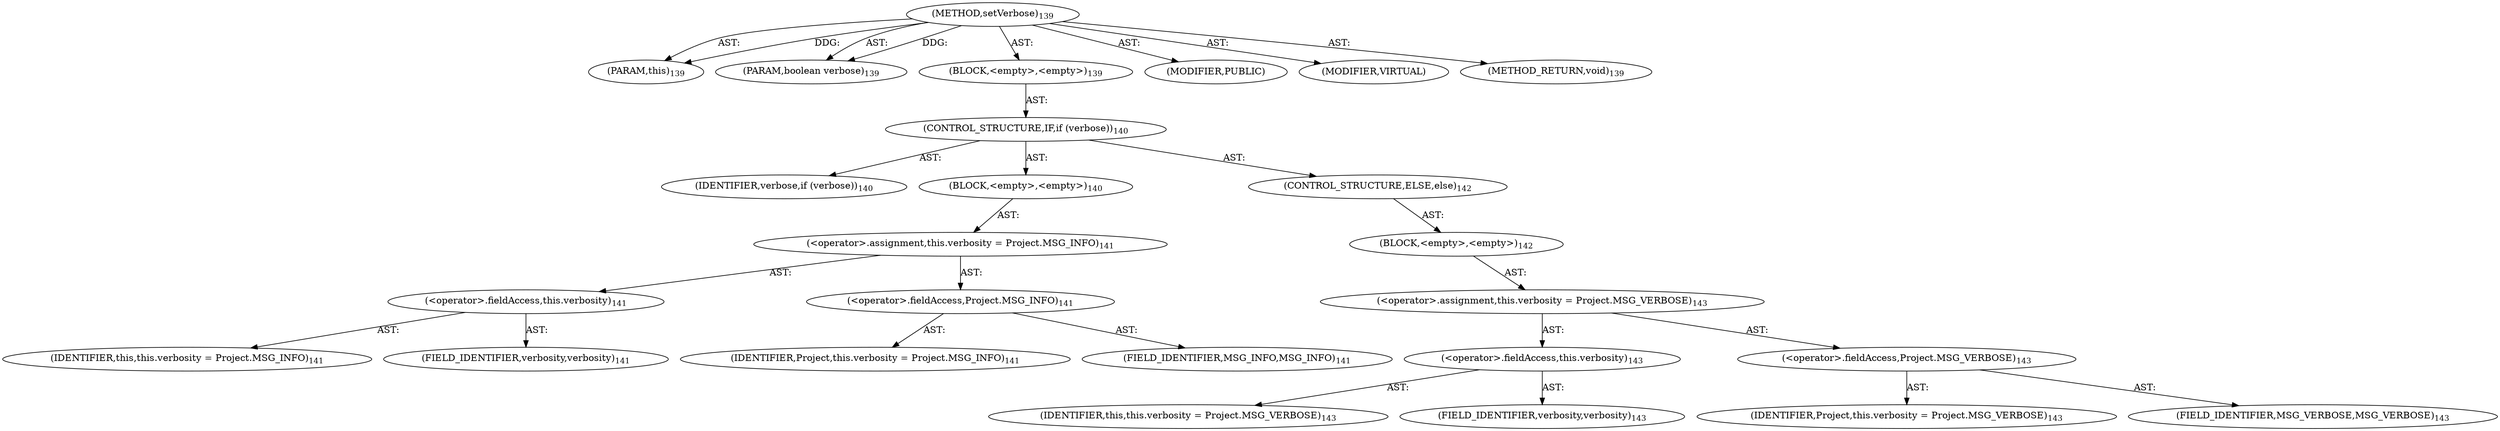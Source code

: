 digraph "setVerbose" {  
"111669149698" [label = <(METHOD,setVerbose)<SUB>139</SUB>> ]
"115964116994" [label = <(PARAM,this)<SUB>139</SUB>> ]
"115964117003" [label = <(PARAM,boolean verbose)<SUB>139</SUB>> ]
"25769803778" [label = <(BLOCK,&lt;empty&gt;,&lt;empty&gt;)<SUB>139</SUB>> ]
"47244640256" [label = <(CONTROL_STRUCTURE,IF,if (verbose))<SUB>140</SUB>> ]
"68719476776" [label = <(IDENTIFIER,verbose,if (verbose))<SUB>140</SUB>> ]
"25769803779" [label = <(BLOCK,&lt;empty&gt;,&lt;empty&gt;)<SUB>140</SUB>> ]
"30064771076" [label = <(&lt;operator&gt;.assignment,this.verbosity = Project.MSG_INFO)<SUB>141</SUB>> ]
"30064771077" [label = <(&lt;operator&gt;.fieldAccess,this.verbosity)<SUB>141</SUB>> ]
"68719476738" [label = <(IDENTIFIER,this,this.verbosity = Project.MSG_INFO)<SUB>141</SUB>> ]
"55834574850" [label = <(FIELD_IDENTIFIER,verbosity,verbosity)<SUB>141</SUB>> ]
"30064771078" [label = <(&lt;operator&gt;.fieldAccess,Project.MSG_INFO)<SUB>141</SUB>> ]
"68719476777" [label = <(IDENTIFIER,Project,this.verbosity = Project.MSG_INFO)<SUB>141</SUB>> ]
"55834574851" [label = <(FIELD_IDENTIFIER,MSG_INFO,MSG_INFO)<SUB>141</SUB>> ]
"47244640257" [label = <(CONTROL_STRUCTURE,ELSE,else)<SUB>142</SUB>> ]
"25769803780" [label = <(BLOCK,&lt;empty&gt;,&lt;empty&gt;)<SUB>142</SUB>> ]
"30064771079" [label = <(&lt;operator&gt;.assignment,this.verbosity = Project.MSG_VERBOSE)<SUB>143</SUB>> ]
"30064771080" [label = <(&lt;operator&gt;.fieldAccess,this.verbosity)<SUB>143</SUB>> ]
"68719476739" [label = <(IDENTIFIER,this,this.verbosity = Project.MSG_VERBOSE)<SUB>143</SUB>> ]
"55834574852" [label = <(FIELD_IDENTIFIER,verbosity,verbosity)<SUB>143</SUB>> ]
"30064771081" [label = <(&lt;operator&gt;.fieldAccess,Project.MSG_VERBOSE)<SUB>143</SUB>> ]
"68719476778" [label = <(IDENTIFIER,Project,this.verbosity = Project.MSG_VERBOSE)<SUB>143</SUB>> ]
"55834574853" [label = <(FIELD_IDENTIFIER,MSG_VERBOSE,MSG_VERBOSE)<SUB>143</SUB>> ]
"133143986190" [label = <(MODIFIER,PUBLIC)> ]
"133143986191" [label = <(MODIFIER,VIRTUAL)> ]
"128849018882" [label = <(METHOD_RETURN,void)<SUB>139</SUB>> ]
  "111669149698" -> "115964116994"  [ label = "AST: "] 
  "111669149698" -> "115964117003"  [ label = "AST: "] 
  "111669149698" -> "25769803778"  [ label = "AST: "] 
  "111669149698" -> "133143986190"  [ label = "AST: "] 
  "111669149698" -> "133143986191"  [ label = "AST: "] 
  "111669149698" -> "128849018882"  [ label = "AST: "] 
  "25769803778" -> "47244640256"  [ label = "AST: "] 
  "47244640256" -> "68719476776"  [ label = "AST: "] 
  "47244640256" -> "25769803779"  [ label = "AST: "] 
  "47244640256" -> "47244640257"  [ label = "AST: "] 
  "25769803779" -> "30064771076"  [ label = "AST: "] 
  "30064771076" -> "30064771077"  [ label = "AST: "] 
  "30064771076" -> "30064771078"  [ label = "AST: "] 
  "30064771077" -> "68719476738"  [ label = "AST: "] 
  "30064771077" -> "55834574850"  [ label = "AST: "] 
  "30064771078" -> "68719476777"  [ label = "AST: "] 
  "30064771078" -> "55834574851"  [ label = "AST: "] 
  "47244640257" -> "25769803780"  [ label = "AST: "] 
  "25769803780" -> "30064771079"  [ label = "AST: "] 
  "30064771079" -> "30064771080"  [ label = "AST: "] 
  "30064771079" -> "30064771081"  [ label = "AST: "] 
  "30064771080" -> "68719476739"  [ label = "AST: "] 
  "30064771080" -> "55834574852"  [ label = "AST: "] 
  "30064771081" -> "68719476778"  [ label = "AST: "] 
  "30064771081" -> "55834574853"  [ label = "AST: "] 
  "111669149698" -> "115964116994"  [ label = "DDG: "] 
  "111669149698" -> "115964117003"  [ label = "DDG: "] 
}
